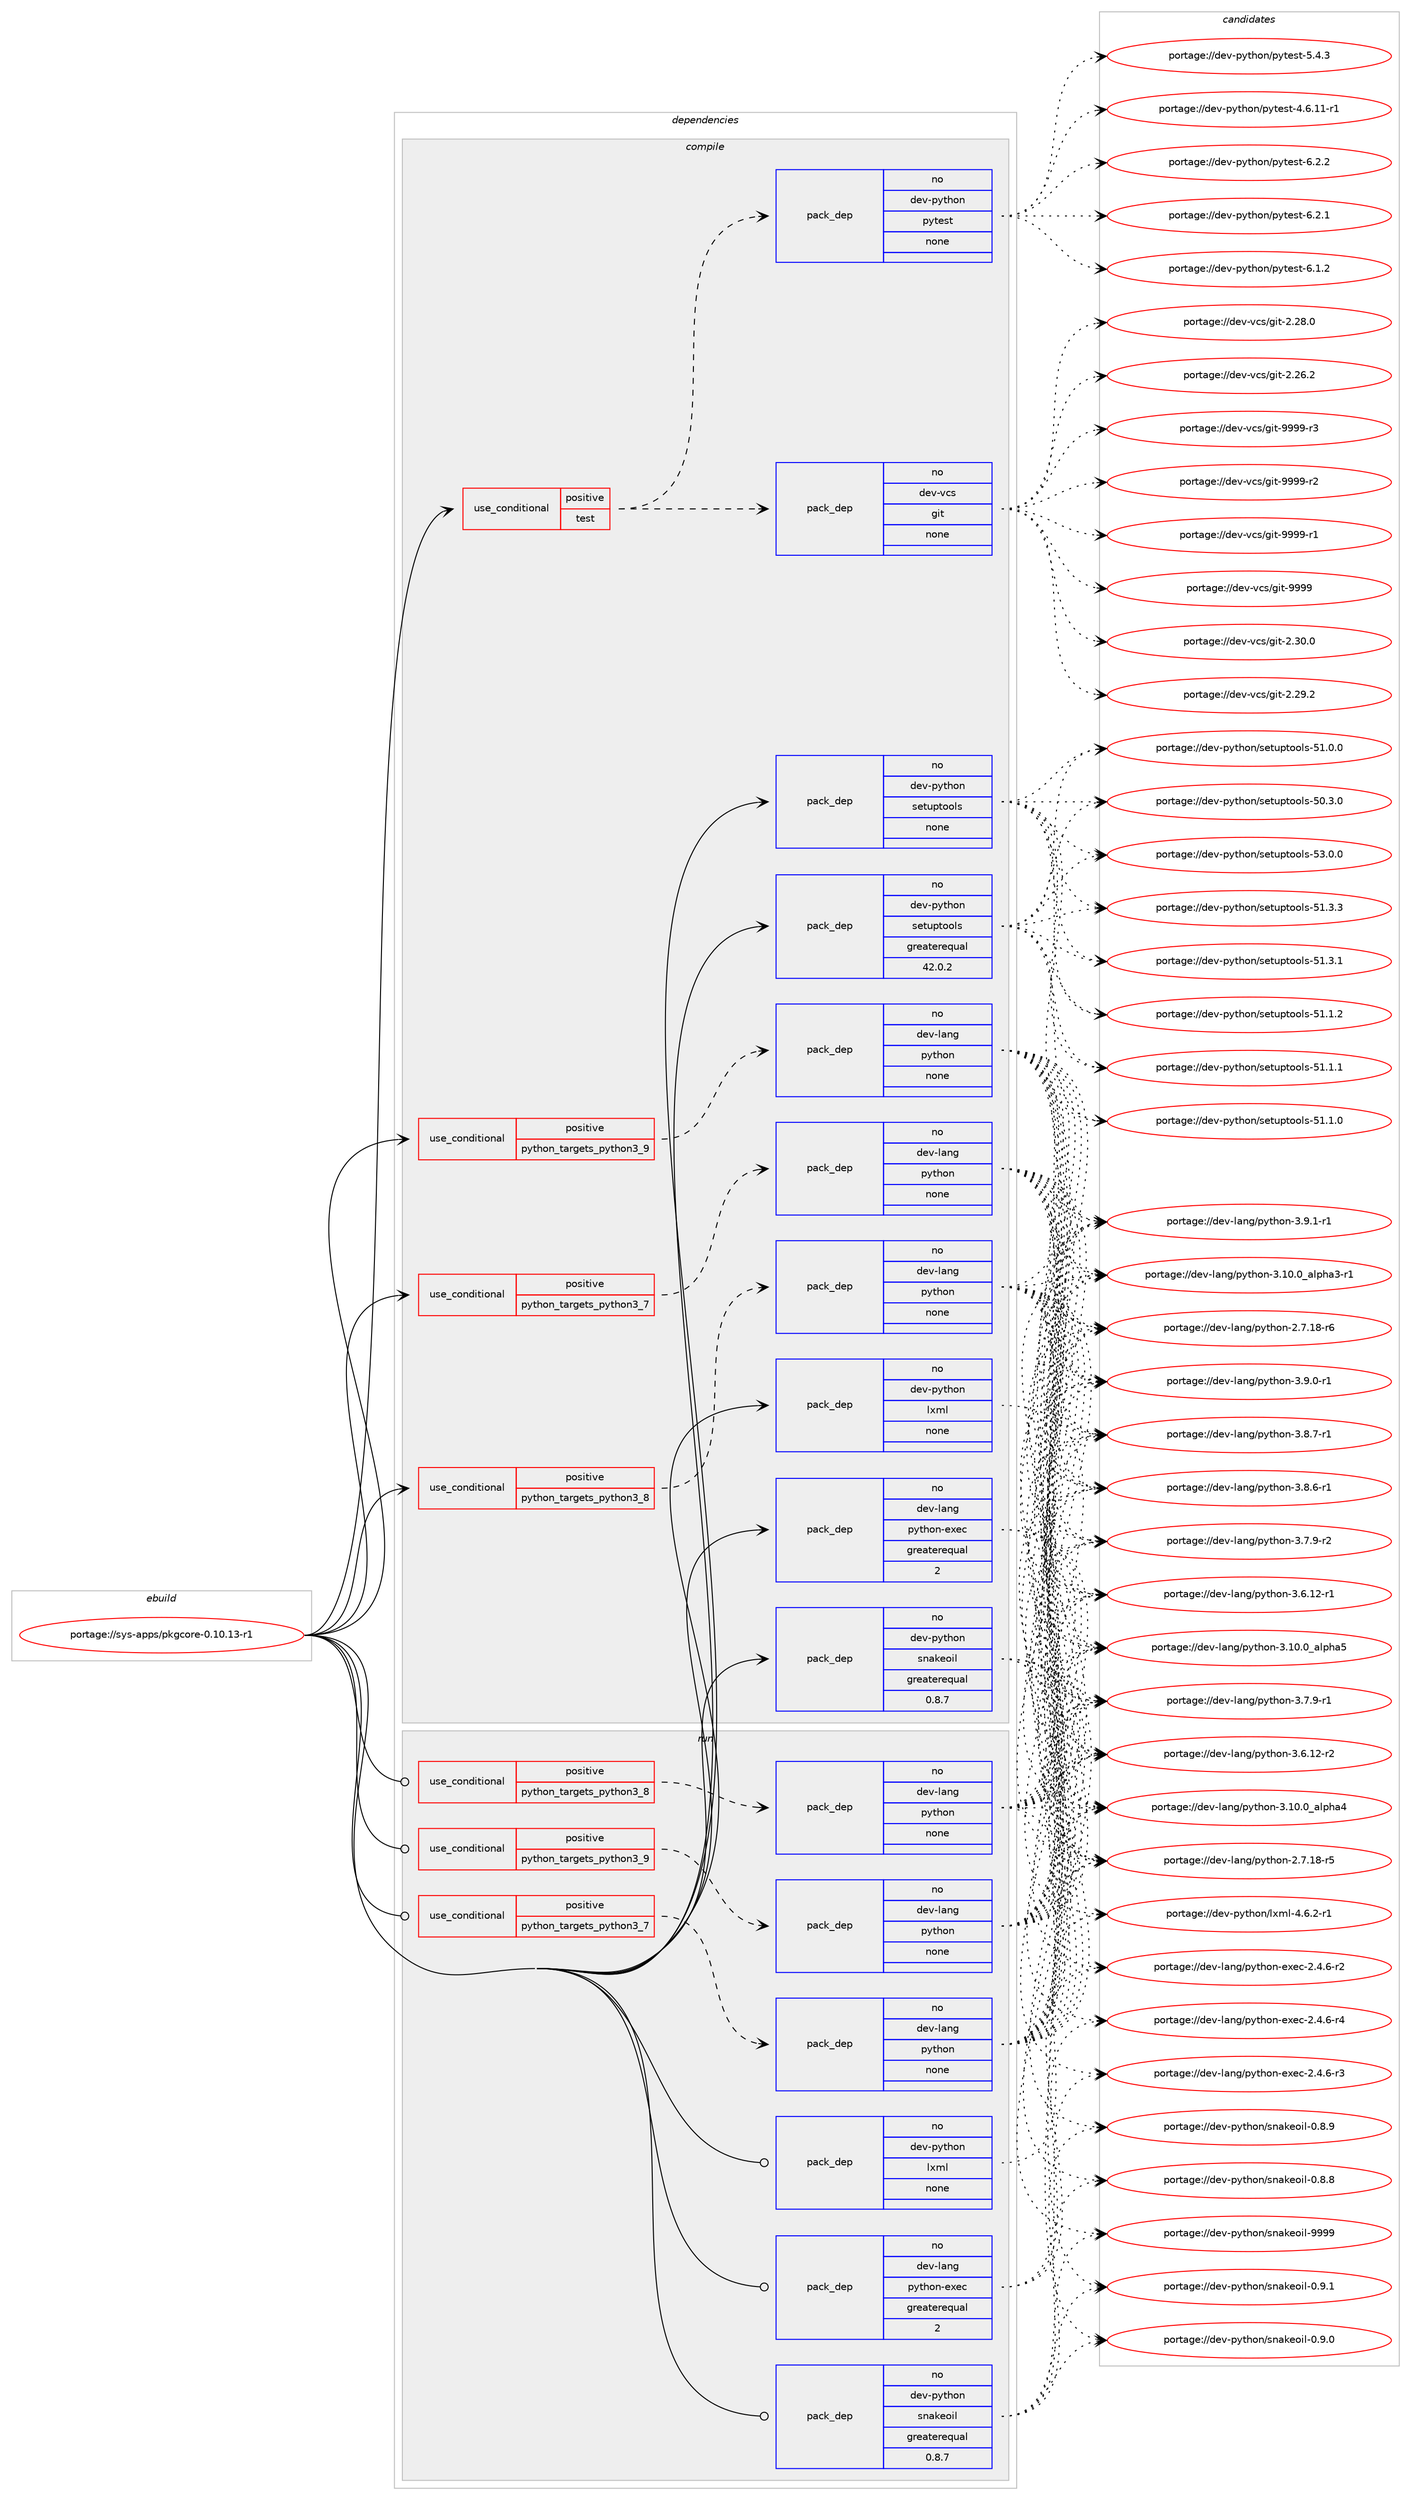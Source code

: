 digraph prolog {

# *************
# Graph options
# *************

newrank=true;
concentrate=true;
compound=true;
graph [rankdir=LR,fontname=Helvetica,fontsize=10,ranksep=1.5];#, ranksep=2.5, nodesep=0.2];
edge  [arrowhead=vee];
node  [fontname=Helvetica,fontsize=10];

# **********
# The ebuild
# **********

subgraph cluster_leftcol {
color=gray;
rank=same;
label=<<i>ebuild</i>>;
id [label="portage://sys-apps/pkgcore-0.10.13-r1", color=red, width=4, href="../sys-apps/pkgcore-0.10.13-r1.svg"];
}

# ****************
# The dependencies
# ****************

subgraph cluster_midcol {
color=gray;
label=<<i>dependencies</i>>;
subgraph cluster_compile {
fillcolor="#eeeeee";
style=filled;
label=<<i>compile</i>>;
subgraph cond3961 {
dependency13211 [label=<<TABLE BORDER="0" CELLBORDER="1" CELLSPACING="0" CELLPADDING="4"><TR><TD ROWSPAN="3" CELLPADDING="10">use_conditional</TD></TR><TR><TD>positive</TD></TR><TR><TD>python_targets_python3_7</TD></TR></TABLE>>, shape=none, color=red];
subgraph pack9133 {
dependency13212 [label=<<TABLE BORDER="0" CELLBORDER="1" CELLSPACING="0" CELLPADDING="4" WIDTH="220"><TR><TD ROWSPAN="6" CELLPADDING="30">pack_dep</TD></TR><TR><TD WIDTH="110">no</TD></TR><TR><TD>dev-lang</TD></TR><TR><TD>python</TD></TR><TR><TD>none</TD></TR><TR><TD></TD></TR></TABLE>>, shape=none, color=blue];
}
dependency13211:e -> dependency13212:w [weight=20,style="dashed",arrowhead="vee"];
}
id:e -> dependency13211:w [weight=20,style="solid",arrowhead="vee"];
subgraph cond3962 {
dependency13213 [label=<<TABLE BORDER="0" CELLBORDER="1" CELLSPACING="0" CELLPADDING="4"><TR><TD ROWSPAN="3" CELLPADDING="10">use_conditional</TD></TR><TR><TD>positive</TD></TR><TR><TD>python_targets_python3_8</TD></TR></TABLE>>, shape=none, color=red];
subgraph pack9134 {
dependency13214 [label=<<TABLE BORDER="0" CELLBORDER="1" CELLSPACING="0" CELLPADDING="4" WIDTH="220"><TR><TD ROWSPAN="6" CELLPADDING="30">pack_dep</TD></TR><TR><TD WIDTH="110">no</TD></TR><TR><TD>dev-lang</TD></TR><TR><TD>python</TD></TR><TR><TD>none</TD></TR><TR><TD></TD></TR></TABLE>>, shape=none, color=blue];
}
dependency13213:e -> dependency13214:w [weight=20,style="dashed",arrowhead="vee"];
}
id:e -> dependency13213:w [weight=20,style="solid",arrowhead="vee"];
subgraph cond3963 {
dependency13215 [label=<<TABLE BORDER="0" CELLBORDER="1" CELLSPACING="0" CELLPADDING="4"><TR><TD ROWSPAN="3" CELLPADDING="10">use_conditional</TD></TR><TR><TD>positive</TD></TR><TR><TD>python_targets_python3_9</TD></TR></TABLE>>, shape=none, color=red];
subgraph pack9135 {
dependency13216 [label=<<TABLE BORDER="0" CELLBORDER="1" CELLSPACING="0" CELLPADDING="4" WIDTH="220"><TR><TD ROWSPAN="6" CELLPADDING="30">pack_dep</TD></TR><TR><TD WIDTH="110">no</TD></TR><TR><TD>dev-lang</TD></TR><TR><TD>python</TD></TR><TR><TD>none</TD></TR><TR><TD></TD></TR></TABLE>>, shape=none, color=blue];
}
dependency13215:e -> dependency13216:w [weight=20,style="dashed",arrowhead="vee"];
}
id:e -> dependency13215:w [weight=20,style="solid",arrowhead="vee"];
subgraph cond3964 {
dependency13217 [label=<<TABLE BORDER="0" CELLBORDER="1" CELLSPACING="0" CELLPADDING="4"><TR><TD ROWSPAN="3" CELLPADDING="10">use_conditional</TD></TR><TR><TD>positive</TD></TR><TR><TD>test</TD></TR></TABLE>>, shape=none, color=red];
subgraph pack9136 {
dependency13218 [label=<<TABLE BORDER="0" CELLBORDER="1" CELLSPACING="0" CELLPADDING="4" WIDTH="220"><TR><TD ROWSPAN="6" CELLPADDING="30">pack_dep</TD></TR><TR><TD WIDTH="110">no</TD></TR><TR><TD>dev-python</TD></TR><TR><TD>pytest</TD></TR><TR><TD>none</TD></TR><TR><TD></TD></TR></TABLE>>, shape=none, color=blue];
}
dependency13217:e -> dependency13218:w [weight=20,style="dashed",arrowhead="vee"];
subgraph pack9137 {
dependency13219 [label=<<TABLE BORDER="0" CELLBORDER="1" CELLSPACING="0" CELLPADDING="4" WIDTH="220"><TR><TD ROWSPAN="6" CELLPADDING="30">pack_dep</TD></TR><TR><TD WIDTH="110">no</TD></TR><TR><TD>dev-vcs</TD></TR><TR><TD>git</TD></TR><TR><TD>none</TD></TR><TR><TD></TD></TR></TABLE>>, shape=none, color=blue];
}
dependency13217:e -> dependency13219:w [weight=20,style="dashed",arrowhead="vee"];
}
id:e -> dependency13217:w [weight=20,style="solid",arrowhead="vee"];
subgraph pack9138 {
dependency13220 [label=<<TABLE BORDER="0" CELLBORDER="1" CELLSPACING="0" CELLPADDING="4" WIDTH="220"><TR><TD ROWSPAN="6" CELLPADDING="30">pack_dep</TD></TR><TR><TD WIDTH="110">no</TD></TR><TR><TD>dev-lang</TD></TR><TR><TD>python-exec</TD></TR><TR><TD>greaterequal</TD></TR><TR><TD>2</TD></TR></TABLE>>, shape=none, color=blue];
}
id:e -> dependency13220:w [weight=20,style="solid",arrowhead="vee"];
subgraph pack9139 {
dependency13221 [label=<<TABLE BORDER="0" CELLBORDER="1" CELLSPACING="0" CELLPADDING="4" WIDTH="220"><TR><TD ROWSPAN="6" CELLPADDING="30">pack_dep</TD></TR><TR><TD WIDTH="110">no</TD></TR><TR><TD>dev-python</TD></TR><TR><TD>lxml</TD></TR><TR><TD>none</TD></TR><TR><TD></TD></TR></TABLE>>, shape=none, color=blue];
}
id:e -> dependency13221:w [weight=20,style="solid",arrowhead="vee"];
subgraph pack9140 {
dependency13222 [label=<<TABLE BORDER="0" CELLBORDER="1" CELLSPACING="0" CELLPADDING="4" WIDTH="220"><TR><TD ROWSPAN="6" CELLPADDING="30">pack_dep</TD></TR><TR><TD WIDTH="110">no</TD></TR><TR><TD>dev-python</TD></TR><TR><TD>setuptools</TD></TR><TR><TD>greaterequal</TD></TR><TR><TD>42.0.2</TD></TR></TABLE>>, shape=none, color=blue];
}
id:e -> dependency13222:w [weight=20,style="solid",arrowhead="vee"];
subgraph pack9141 {
dependency13223 [label=<<TABLE BORDER="0" CELLBORDER="1" CELLSPACING="0" CELLPADDING="4" WIDTH="220"><TR><TD ROWSPAN="6" CELLPADDING="30">pack_dep</TD></TR><TR><TD WIDTH="110">no</TD></TR><TR><TD>dev-python</TD></TR><TR><TD>setuptools</TD></TR><TR><TD>none</TD></TR><TR><TD></TD></TR></TABLE>>, shape=none, color=blue];
}
id:e -> dependency13223:w [weight=20,style="solid",arrowhead="vee"];
subgraph pack9142 {
dependency13224 [label=<<TABLE BORDER="0" CELLBORDER="1" CELLSPACING="0" CELLPADDING="4" WIDTH="220"><TR><TD ROWSPAN="6" CELLPADDING="30">pack_dep</TD></TR><TR><TD WIDTH="110">no</TD></TR><TR><TD>dev-python</TD></TR><TR><TD>snakeoil</TD></TR><TR><TD>greaterequal</TD></TR><TR><TD>0.8.7</TD></TR></TABLE>>, shape=none, color=blue];
}
id:e -> dependency13224:w [weight=20,style="solid",arrowhead="vee"];
}
subgraph cluster_compileandrun {
fillcolor="#eeeeee";
style=filled;
label=<<i>compile and run</i>>;
}
subgraph cluster_run {
fillcolor="#eeeeee";
style=filled;
label=<<i>run</i>>;
subgraph cond3965 {
dependency13225 [label=<<TABLE BORDER="0" CELLBORDER="1" CELLSPACING="0" CELLPADDING="4"><TR><TD ROWSPAN="3" CELLPADDING="10">use_conditional</TD></TR><TR><TD>positive</TD></TR><TR><TD>python_targets_python3_7</TD></TR></TABLE>>, shape=none, color=red];
subgraph pack9143 {
dependency13226 [label=<<TABLE BORDER="0" CELLBORDER="1" CELLSPACING="0" CELLPADDING="4" WIDTH="220"><TR><TD ROWSPAN="6" CELLPADDING="30">pack_dep</TD></TR><TR><TD WIDTH="110">no</TD></TR><TR><TD>dev-lang</TD></TR><TR><TD>python</TD></TR><TR><TD>none</TD></TR><TR><TD></TD></TR></TABLE>>, shape=none, color=blue];
}
dependency13225:e -> dependency13226:w [weight=20,style="dashed",arrowhead="vee"];
}
id:e -> dependency13225:w [weight=20,style="solid",arrowhead="odot"];
subgraph cond3966 {
dependency13227 [label=<<TABLE BORDER="0" CELLBORDER="1" CELLSPACING="0" CELLPADDING="4"><TR><TD ROWSPAN="3" CELLPADDING="10">use_conditional</TD></TR><TR><TD>positive</TD></TR><TR><TD>python_targets_python3_8</TD></TR></TABLE>>, shape=none, color=red];
subgraph pack9144 {
dependency13228 [label=<<TABLE BORDER="0" CELLBORDER="1" CELLSPACING="0" CELLPADDING="4" WIDTH="220"><TR><TD ROWSPAN="6" CELLPADDING="30">pack_dep</TD></TR><TR><TD WIDTH="110">no</TD></TR><TR><TD>dev-lang</TD></TR><TR><TD>python</TD></TR><TR><TD>none</TD></TR><TR><TD></TD></TR></TABLE>>, shape=none, color=blue];
}
dependency13227:e -> dependency13228:w [weight=20,style="dashed",arrowhead="vee"];
}
id:e -> dependency13227:w [weight=20,style="solid",arrowhead="odot"];
subgraph cond3967 {
dependency13229 [label=<<TABLE BORDER="0" CELLBORDER="1" CELLSPACING="0" CELLPADDING="4"><TR><TD ROWSPAN="3" CELLPADDING="10">use_conditional</TD></TR><TR><TD>positive</TD></TR><TR><TD>python_targets_python3_9</TD></TR></TABLE>>, shape=none, color=red];
subgraph pack9145 {
dependency13230 [label=<<TABLE BORDER="0" CELLBORDER="1" CELLSPACING="0" CELLPADDING="4" WIDTH="220"><TR><TD ROWSPAN="6" CELLPADDING="30">pack_dep</TD></TR><TR><TD WIDTH="110">no</TD></TR><TR><TD>dev-lang</TD></TR><TR><TD>python</TD></TR><TR><TD>none</TD></TR><TR><TD></TD></TR></TABLE>>, shape=none, color=blue];
}
dependency13229:e -> dependency13230:w [weight=20,style="dashed",arrowhead="vee"];
}
id:e -> dependency13229:w [weight=20,style="solid",arrowhead="odot"];
subgraph pack9146 {
dependency13231 [label=<<TABLE BORDER="0" CELLBORDER="1" CELLSPACING="0" CELLPADDING="4" WIDTH="220"><TR><TD ROWSPAN="6" CELLPADDING="30">pack_dep</TD></TR><TR><TD WIDTH="110">no</TD></TR><TR><TD>dev-lang</TD></TR><TR><TD>python-exec</TD></TR><TR><TD>greaterequal</TD></TR><TR><TD>2</TD></TR></TABLE>>, shape=none, color=blue];
}
id:e -> dependency13231:w [weight=20,style="solid",arrowhead="odot"];
subgraph pack9147 {
dependency13232 [label=<<TABLE BORDER="0" CELLBORDER="1" CELLSPACING="0" CELLPADDING="4" WIDTH="220"><TR><TD ROWSPAN="6" CELLPADDING="30">pack_dep</TD></TR><TR><TD WIDTH="110">no</TD></TR><TR><TD>dev-python</TD></TR><TR><TD>lxml</TD></TR><TR><TD>none</TD></TR><TR><TD></TD></TR></TABLE>>, shape=none, color=blue];
}
id:e -> dependency13232:w [weight=20,style="solid",arrowhead="odot"];
subgraph pack9148 {
dependency13233 [label=<<TABLE BORDER="0" CELLBORDER="1" CELLSPACING="0" CELLPADDING="4" WIDTH="220"><TR><TD ROWSPAN="6" CELLPADDING="30">pack_dep</TD></TR><TR><TD WIDTH="110">no</TD></TR><TR><TD>dev-python</TD></TR><TR><TD>snakeoil</TD></TR><TR><TD>greaterequal</TD></TR><TR><TD>0.8.7</TD></TR></TABLE>>, shape=none, color=blue];
}
id:e -> dependency13233:w [weight=20,style="solid",arrowhead="odot"];
}
}

# **************
# The candidates
# **************

subgraph cluster_choices {
rank=same;
color=gray;
label=<<i>candidates</i>>;

subgraph choice9133 {
color=black;
nodesep=1;
choice1001011184510897110103471121211161041111104551465746494511449 [label="portage://dev-lang/python-3.9.1-r1", color=red, width=4,href="../dev-lang/python-3.9.1-r1.svg"];
choice1001011184510897110103471121211161041111104551465746484511449 [label="portage://dev-lang/python-3.9.0-r1", color=red, width=4,href="../dev-lang/python-3.9.0-r1.svg"];
choice1001011184510897110103471121211161041111104551465646554511449 [label="portage://dev-lang/python-3.8.7-r1", color=red, width=4,href="../dev-lang/python-3.8.7-r1.svg"];
choice1001011184510897110103471121211161041111104551465646544511449 [label="portage://dev-lang/python-3.8.6-r1", color=red, width=4,href="../dev-lang/python-3.8.6-r1.svg"];
choice1001011184510897110103471121211161041111104551465546574511450 [label="portage://dev-lang/python-3.7.9-r2", color=red, width=4,href="../dev-lang/python-3.7.9-r2.svg"];
choice1001011184510897110103471121211161041111104551465546574511449 [label="portage://dev-lang/python-3.7.9-r1", color=red, width=4,href="../dev-lang/python-3.7.9-r1.svg"];
choice100101118451089711010347112121116104111110455146544649504511450 [label="portage://dev-lang/python-3.6.12-r2", color=red, width=4,href="../dev-lang/python-3.6.12-r2.svg"];
choice100101118451089711010347112121116104111110455146544649504511449 [label="portage://dev-lang/python-3.6.12-r1", color=red, width=4,href="../dev-lang/python-3.6.12-r1.svg"];
choice1001011184510897110103471121211161041111104551464948464895971081121049753 [label="portage://dev-lang/python-3.10.0_alpha5", color=red, width=4,href="../dev-lang/python-3.10.0_alpha5.svg"];
choice1001011184510897110103471121211161041111104551464948464895971081121049752 [label="portage://dev-lang/python-3.10.0_alpha4", color=red, width=4,href="../dev-lang/python-3.10.0_alpha4.svg"];
choice10010111845108971101034711212111610411111045514649484648959710811210497514511449 [label="portage://dev-lang/python-3.10.0_alpha3-r1", color=red, width=4,href="../dev-lang/python-3.10.0_alpha3-r1.svg"];
choice100101118451089711010347112121116104111110455046554649564511454 [label="portage://dev-lang/python-2.7.18-r6", color=red, width=4,href="../dev-lang/python-2.7.18-r6.svg"];
choice100101118451089711010347112121116104111110455046554649564511453 [label="portage://dev-lang/python-2.7.18-r5", color=red, width=4,href="../dev-lang/python-2.7.18-r5.svg"];
dependency13212:e -> choice1001011184510897110103471121211161041111104551465746494511449:w [style=dotted,weight="100"];
dependency13212:e -> choice1001011184510897110103471121211161041111104551465746484511449:w [style=dotted,weight="100"];
dependency13212:e -> choice1001011184510897110103471121211161041111104551465646554511449:w [style=dotted,weight="100"];
dependency13212:e -> choice1001011184510897110103471121211161041111104551465646544511449:w [style=dotted,weight="100"];
dependency13212:e -> choice1001011184510897110103471121211161041111104551465546574511450:w [style=dotted,weight="100"];
dependency13212:e -> choice1001011184510897110103471121211161041111104551465546574511449:w [style=dotted,weight="100"];
dependency13212:e -> choice100101118451089711010347112121116104111110455146544649504511450:w [style=dotted,weight="100"];
dependency13212:e -> choice100101118451089711010347112121116104111110455146544649504511449:w [style=dotted,weight="100"];
dependency13212:e -> choice1001011184510897110103471121211161041111104551464948464895971081121049753:w [style=dotted,weight="100"];
dependency13212:e -> choice1001011184510897110103471121211161041111104551464948464895971081121049752:w [style=dotted,weight="100"];
dependency13212:e -> choice10010111845108971101034711212111610411111045514649484648959710811210497514511449:w [style=dotted,weight="100"];
dependency13212:e -> choice100101118451089711010347112121116104111110455046554649564511454:w [style=dotted,weight="100"];
dependency13212:e -> choice100101118451089711010347112121116104111110455046554649564511453:w [style=dotted,weight="100"];
}
subgraph choice9134 {
color=black;
nodesep=1;
choice1001011184510897110103471121211161041111104551465746494511449 [label="portage://dev-lang/python-3.9.1-r1", color=red, width=4,href="../dev-lang/python-3.9.1-r1.svg"];
choice1001011184510897110103471121211161041111104551465746484511449 [label="portage://dev-lang/python-3.9.0-r1", color=red, width=4,href="../dev-lang/python-3.9.0-r1.svg"];
choice1001011184510897110103471121211161041111104551465646554511449 [label="portage://dev-lang/python-3.8.7-r1", color=red, width=4,href="../dev-lang/python-3.8.7-r1.svg"];
choice1001011184510897110103471121211161041111104551465646544511449 [label="portage://dev-lang/python-3.8.6-r1", color=red, width=4,href="../dev-lang/python-3.8.6-r1.svg"];
choice1001011184510897110103471121211161041111104551465546574511450 [label="portage://dev-lang/python-3.7.9-r2", color=red, width=4,href="../dev-lang/python-3.7.9-r2.svg"];
choice1001011184510897110103471121211161041111104551465546574511449 [label="portage://dev-lang/python-3.7.9-r1", color=red, width=4,href="../dev-lang/python-3.7.9-r1.svg"];
choice100101118451089711010347112121116104111110455146544649504511450 [label="portage://dev-lang/python-3.6.12-r2", color=red, width=4,href="../dev-lang/python-3.6.12-r2.svg"];
choice100101118451089711010347112121116104111110455146544649504511449 [label="portage://dev-lang/python-3.6.12-r1", color=red, width=4,href="../dev-lang/python-3.6.12-r1.svg"];
choice1001011184510897110103471121211161041111104551464948464895971081121049753 [label="portage://dev-lang/python-3.10.0_alpha5", color=red, width=4,href="../dev-lang/python-3.10.0_alpha5.svg"];
choice1001011184510897110103471121211161041111104551464948464895971081121049752 [label="portage://dev-lang/python-3.10.0_alpha4", color=red, width=4,href="../dev-lang/python-3.10.0_alpha4.svg"];
choice10010111845108971101034711212111610411111045514649484648959710811210497514511449 [label="portage://dev-lang/python-3.10.0_alpha3-r1", color=red, width=4,href="../dev-lang/python-3.10.0_alpha3-r1.svg"];
choice100101118451089711010347112121116104111110455046554649564511454 [label="portage://dev-lang/python-2.7.18-r6", color=red, width=4,href="../dev-lang/python-2.7.18-r6.svg"];
choice100101118451089711010347112121116104111110455046554649564511453 [label="portage://dev-lang/python-2.7.18-r5", color=red, width=4,href="../dev-lang/python-2.7.18-r5.svg"];
dependency13214:e -> choice1001011184510897110103471121211161041111104551465746494511449:w [style=dotted,weight="100"];
dependency13214:e -> choice1001011184510897110103471121211161041111104551465746484511449:w [style=dotted,weight="100"];
dependency13214:e -> choice1001011184510897110103471121211161041111104551465646554511449:w [style=dotted,weight="100"];
dependency13214:e -> choice1001011184510897110103471121211161041111104551465646544511449:w [style=dotted,weight="100"];
dependency13214:e -> choice1001011184510897110103471121211161041111104551465546574511450:w [style=dotted,weight="100"];
dependency13214:e -> choice1001011184510897110103471121211161041111104551465546574511449:w [style=dotted,weight="100"];
dependency13214:e -> choice100101118451089711010347112121116104111110455146544649504511450:w [style=dotted,weight="100"];
dependency13214:e -> choice100101118451089711010347112121116104111110455146544649504511449:w [style=dotted,weight="100"];
dependency13214:e -> choice1001011184510897110103471121211161041111104551464948464895971081121049753:w [style=dotted,weight="100"];
dependency13214:e -> choice1001011184510897110103471121211161041111104551464948464895971081121049752:w [style=dotted,weight="100"];
dependency13214:e -> choice10010111845108971101034711212111610411111045514649484648959710811210497514511449:w [style=dotted,weight="100"];
dependency13214:e -> choice100101118451089711010347112121116104111110455046554649564511454:w [style=dotted,weight="100"];
dependency13214:e -> choice100101118451089711010347112121116104111110455046554649564511453:w [style=dotted,weight="100"];
}
subgraph choice9135 {
color=black;
nodesep=1;
choice1001011184510897110103471121211161041111104551465746494511449 [label="portage://dev-lang/python-3.9.1-r1", color=red, width=4,href="../dev-lang/python-3.9.1-r1.svg"];
choice1001011184510897110103471121211161041111104551465746484511449 [label="portage://dev-lang/python-3.9.0-r1", color=red, width=4,href="../dev-lang/python-3.9.0-r1.svg"];
choice1001011184510897110103471121211161041111104551465646554511449 [label="portage://dev-lang/python-3.8.7-r1", color=red, width=4,href="../dev-lang/python-3.8.7-r1.svg"];
choice1001011184510897110103471121211161041111104551465646544511449 [label="portage://dev-lang/python-3.8.6-r1", color=red, width=4,href="../dev-lang/python-3.8.6-r1.svg"];
choice1001011184510897110103471121211161041111104551465546574511450 [label="portage://dev-lang/python-3.7.9-r2", color=red, width=4,href="../dev-lang/python-3.7.9-r2.svg"];
choice1001011184510897110103471121211161041111104551465546574511449 [label="portage://dev-lang/python-3.7.9-r1", color=red, width=4,href="../dev-lang/python-3.7.9-r1.svg"];
choice100101118451089711010347112121116104111110455146544649504511450 [label="portage://dev-lang/python-3.6.12-r2", color=red, width=4,href="../dev-lang/python-3.6.12-r2.svg"];
choice100101118451089711010347112121116104111110455146544649504511449 [label="portage://dev-lang/python-3.6.12-r1", color=red, width=4,href="../dev-lang/python-3.6.12-r1.svg"];
choice1001011184510897110103471121211161041111104551464948464895971081121049753 [label="portage://dev-lang/python-3.10.0_alpha5", color=red, width=4,href="../dev-lang/python-3.10.0_alpha5.svg"];
choice1001011184510897110103471121211161041111104551464948464895971081121049752 [label="portage://dev-lang/python-3.10.0_alpha4", color=red, width=4,href="../dev-lang/python-3.10.0_alpha4.svg"];
choice10010111845108971101034711212111610411111045514649484648959710811210497514511449 [label="portage://dev-lang/python-3.10.0_alpha3-r1", color=red, width=4,href="../dev-lang/python-3.10.0_alpha3-r1.svg"];
choice100101118451089711010347112121116104111110455046554649564511454 [label="portage://dev-lang/python-2.7.18-r6", color=red, width=4,href="../dev-lang/python-2.7.18-r6.svg"];
choice100101118451089711010347112121116104111110455046554649564511453 [label="portage://dev-lang/python-2.7.18-r5", color=red, width=4,href="../dev-lang/python-2.7.18-r5.svg"];
dependency13216:e -> choice1001011184510897110103471121211161041111104551465746494511449:w [style=dotted,weight="100"];
dependency13216:e -> choice1001011184510897110103471121211161041111104551465746484511449:w [style=dotted,weight="100"];
dependency13216:e -> choice1001011184510897110103471121211161041111104551465646554511449:w [style=dotted,weight="100"];
dependency13216:e -> choice1001011184510897110103471121211161041111104551465646544511449:w [style=dotted,weight="100"];
dependency13216:e -> choice1001011184510897110103471121211161041111104551465546574511450:w [style=dotted,weight="100"];
dependency13216:e -> choice1001011184510897110103471121211161041111104551465546574511449:w [style=dotted,weight="100"];
dependency13216:e -> choice100101118451089711010347112121116104111110455146544649504511450:w [style=dotted,weight="100"];
dependency13216:e -> choice100101118451089711010347112121116104111110455146544649504511449:w [style=dotted,weight="100"];
dependency13216:e -> choice1001011184510897110103471121211161041111104551464948464895971081121049753:w [style=dotted,weight="100"];
dependency13216:e -> choice1001011184510897110103471121211161041111104551464948464895971081121049752:w [style=dotted,weight="100"];
dependency13216:e -> choice10010111845108971101034711212111610411111045514649484648959710811210497514511449:w [style=dotted,weight="100"];
dependency13216:e -> choice100101118451089711010347112121116104111110455046554649564511454:w [style=dotted,weight="100"];
dependency13216:e -> choice100101118451089711010347112121116104111110455046554649564511453:w [style=dotted,weight="100"];
}
subgraph choice9136 {
color=black;
nodesep=1;
choice1001011184511212111610411111047112121116101115116455446504650 [label="portage://dev-python/pytest-6.2.2", color=red, width=4,href="../dev-python/pytest-6.2.2.svg"];
choice1001011184511212111610411111047112121116101115116455446504649 [label="portage://dev-python/pytest-6.2.1", color=red, width=4,href="../dev-python/pytest-6.2.1.svg"];
choice1001011184511212111610411111047112121116101115116455446494650 [label="portage://dev-python/pytest-6.1.2", color=red, width=4,href="../dev-python/pytest-6.1.2.svg"];
choice1001011184511212111610411111047112121116101115116455346524651 [label="portage://dev-python/pytest-5.4.3", color=red, width=4,href="../dev-python/pytest-5.4.3.svg"];
choice1001011184511212111610411111047112121116101115116455246544649494511449 [label="portage://dev-python/pytest-4.6.11-r1", color=red, width=4,href="../dev-python/pytest-4.6.11-r1.svg"];
dependency13218:e -> choice1001011184511212111610411111047112121116101115116455446504650:w [style=dotted,weight="100"];
dependency13218:e -> choice1001011184511212111610411111047112121116101115116455446504649:w [style=dotted,weight="100"];
dependency13218:e -> choice1001011184511212111610411111047112121116101115116455446494650:w [style=dotted,weight="100"];
dependency13218:e -> choice1001011184511212111610411111047112121116101115116455346524651:w [style=dotted,weight="100"];
dependency13218:e -> choice1001011184511212111610411111047112121116101115116455246544649494511449:w [style=dotted,weight="100"];
}
subgraph choice9137 {
color=black;
nodesep=1;
choice10010111845118991154710310511645575757574511451 [label="portage://dev-vcs/git-9999-r3", color=red, width=4,href="../dev-vcs/git-9999-r3.svg"];
choice10010111845118991154710310511645575757574511450 [label="portage://dev-vcs/git-9999-r2", color=red, width=4,href="../dev-vcs/git-9999-r2.svg"];
choice10010111845118991154710310511645575757574511449 [label="portage://dev-vcs/git-9999-r1", color=red, width=4,href="../dev-vcs/git-9999-r1.svg"];
choice1001011184511899115471031051164557575757 [label="portage://dev-vcs/git-9999", color=red, width=4,href="../dev-vcs/git-9999.svg"];
choice10010111845118991154710310511645504651484648 [label="portage://dev-vcs/git-2.30.0", color=red, width=4,href="../dev-vcs/git-2.30.0.svg"];
choice10010111845118991154710310511645504650574650 [label="portage://dev-vcs/git-2.29.2", color=red, width=4,href="../dev-vcs/git-2.29.2.svg"];
choice10010111845118991154710310511645504650564648 [label="portage://dev-vcs/git-2.28.0", color=red, width=4,href="../dev-vcs/git-2.28.0.svg"];
choice10010111845118991154710310511645504650544650 [label="portage://dev-vcs/git-2.26.2", color=red, width=4,href="../dev-vcs/git-2.26.2.svg"];
dependency13219:e -> choice10010111845118991154710310511645575757574511451:w [style=dotted,weight="100"];
dependency13219:e -> choice10010111845118991154710310511645575757574511450:w [style=dotted,weight="100"];
dependency13219:e -> choice10010111845118991154710310511645575757574511449:w [style=dotted,weight="100"];
dependency13219:e -> choice1001011184511899115471031051164557575757:w [style=dotted,weight="100"];
dependency13219:e -> choice10010111845118991154710310511645504651484648:w [style=dotted,weight="100"];
dependency13219:e -> choice10010111845118991154710310511645504650574650:w [style=dotted,weight="100"];
dependency13219:e -> choice10010111845118991154710310511645504650564648:w [style=dotted,weight="100"];
dependency13219:e -> choice10010111845118991154710310511645504650544650:w [style=dotted,weight="100"];
}
subgraph choice9138 {
color=black;
nodesep=1;
choice10010111845108971101034711212111610411111045101120101994550465246544511452 [label="portage://dev-lang/python-exec-2.4.6-r4", color=red, width=4,href="../dev-lang/python-exec-2.4.6-r4.svg"];
choice10010111845108971101034711212111610411111045101120101994550465246544511451 [label="portage://dev-lang/python-exec-2.4.6-r3", color=red, width=4,href="../dev-lang/python-exec-2.4.6-r3.svg"];
choice10010111845108971101034711212111610411111045101120101994550465246544511450 [label="portage://dev-lang/python-exec-2.4.6-r2", color=red, width=4,href="../dev-lang/python-exec-2.4.6-r2.svg"];
dependency13220:e -> choice10010111845108971101034711212111610411111045101120101994550465246544511452:w [style=dotted,weight="100"];
dependency13220:e -> choice10010111845108971101034711212111610411111045101120101994550465246544511451:w [style=dotted,weight="100"];
dependency13220:e -> choice10010111845108971101034711212111610411111045101120101994550465246544511450:w [style=dotted,weight="100"];
}
subgraph choice9139 {
color=black;
nodesep=1;
choice10010111845112121116104111110471081201091084552465446504511449 [label="portage://dev-python/lxml-4.6.2-r1", color=red, width=4,href="../dev-python/lxml-4.6.2-r1.svg"];
dependency13221:e -> choice10010111845112121116104111110471081201091084552465446504511449:w [style=dotted,weight="100"];
}
subgraph choice9140 {
color=black;
nodesep=1;
choice100101118451121211161041111104711510111611711211611111110811545535146484648 [label="portage://dev-python/setuptools-53.0.0", color=red, width=4,href="../dev-python/setuptools-53.0.0.svg"];
choice100101118451121211161041111104711510111611711211611111110811545534946514651 [label="portage://dev-python/setuptools-51.3.3", color=red, width=4,href="../dev-python/setuptools-51.3.3.svg"];
choice100101118451121211161041111104711510111611711211611111110811545534946514649 [label="portage://dev-python/setuptools-51.3.1", color=red, width=4,href="../dev-python/setuptools-51.3.1.svg"];
choice100101118451121211161041111104711510111611711211611111110811545534946494650 [label="portage://dev-python/setuptools-51.1.2", color=red, width=4,href="../dev-python/setuptools-51.1.2.svg"];
choice100101118451121211161041111104711510111611711211611111110811545534946494649 [label="portage://dev-python/setuptools-51.1.1", color=red, width=4,href="../dev-python/setuptools-51.1.1.svg"];
choice100101118451121211161041111104711510111611711211611111110811545534946494648 [label="portage://dev-python/setuptools-51.1.0", color=red, width=4,href="../dev-python/setuptools-51.1.0.svg"];
choice100101118451121211161041111104711510111611711211611111110811545534946484648 [label="portage://dev-python/setuptools-51.0.0", color=red, width=4,href="../dev-python/setuptools-51.0.0.svg"];
choice100101118451121211161041111104711510111611711211611111110811545534846514648 [label="portage://dev-python/setuptools-50.3.0", color=red, width=4,href="../dev-python/setuptools-50.3.0.svg"];
dependency13222:e -> choice100101118451121211161041111104711510111611711211611111110811545535146484648:w [style=dotted,weight="100"];
dependency13222:e -> choice100101118451121211161041111104711510111611711211611111110811545534946514651:w [style=dotted,weight="100"];
dependency13222:e -> choice100101118451121211161041111104711510111611711211611111110811545534946514649:w [style=dotted,weight="100"];
dependency13222:e -> choice100101118451121211161041111104711510111611711211611111110811545534946494650:w [style=dotted,weight="100"];
dependency13222:e -> choice100101118451121211161041111104711510111611711211611111110811545534946494649:w [style=dotted,weight="100"];
dependency13222:e -> choice100101118451121211161041111104711510111611711211611111110811545534946494648:w [style=dotted,weight="100"];
dependency13222:e -> choice100101118451121211161041111104711510111611711211611111110811545534946484648:w [style=dotted,weight="100"];
dependency13222:e -> choice100101118451121211161041111104711510111611711211611111110811545534846514648:w [style=dotted,weight="100"];
}
subgraph choice9141 {
color=black;
nodesep=1;
choice100101118451121211161041111104711510111611711211611111110811545535146484648 [label="portage://dev-python/setuptools-53.0.0", color=red, width=4,href="../dev-python/setuptools-53.0.0.svg"];
choice100101118451121211161041111104711510111611711211611111110811545534946514651 [label="portage://dev-python/setuptools-51.3.3", color=red, width=4,href="../dev-python/setuptools-51.3.3.svg"];
choice100101118451121211161041111104711510111611711211611111110811545534946514649 [label="portage://dev-python/setuptools-51.3.1", color=red, width=4,href="../dev-python/setuptools-51.3.1.svg"];
choice100101118451121211161041111104711510111611711211611111110811545534946494650 [label="portage://dev-python/setuptools-51.1.2", color=red, width=4,href="../dev-python/setuptools-51.1.2.svg"];
choice100101118451121211161041111104711510111611711211611111110811545534946494649 [label="portage://dev-python/setuptools-51.1.1", color=red, width=4,href="../dev-python/setuptools-51.1.1.svg"];
choice100101118451121211161041111104711510111611711211611111110811545534946494648 [label="portage://dev-python/setuptools-51.1.0", color=red, width=4,href="../dev-python/setuptools-51.1.0.svg"];
choice100101118451121211161041111104711510111611711211611111110811545534946484648 [label="portage://dev-python/setuptools-51.0.0", color=red, width=4,href="../dev-python/setuptools-51.0.0.svg"];
choice100101118451121211161041111104711510111611711211611111110811545534846514648 [label="portage://dev-python/setuptools-50.3.0", color=red, width=4,href="../dev-python/setuptools-50.3.0.svg"];
dependency13223:e -> choice100101118451121211161041111104711510111611711211611111110811545535146484648:w [style=dotted,weight="100"];
dependency13223:e -> choice100101118451121211161041111104711510111611711211611111110811545534946514651:w [style=dotted,weight="100"];
dependency13223:e -> choice100101118451121211161041111104711510111611711211611111110811545534946514649:w [style=dotted,weight="100"];
dependency13223:e -> choice100101118451121211161041111104711510111611711211611111110811545534946494650:w [style=dotted,weight="100"];
dependency13223:e -> choice100101118451121211161041111104711510111611711211611111110811545534946494649:w [style=dotted,weight="100"];
dependency13223:e -> choice100101118451121211161041111104711510111611711211611111110811545534946494648:w [style=dotted,weight="100"];
dependency13223:e -> choice100101118451121211161041111104711510111611711211611111110811545534946484648:w [style=dotted,weight="100"];
dependency13223:e -> choice100101118451121211161041111104711510111611711211611111110811545534846514648:w [style=dotted,weight="100"];
}
subgraph choice9142 {
color=black;
nodesep=1;
choice1001011184511212111610411111047115110971071011111051084557575757 [label="portage://dev-python/snakeoil-9999", color=red, width=4,href="../dev-python/snakeoil-9999.svg"];
choice100101118451121211161041111104711511097107101111105108454846574649 [label="portage://dev-python/snakeoil-0.9.1", color=red, width=4,href="../dev-python/snakeoil-0.9.1.svg"];
choice100101118451121211161041111104711511097107101111105108454846574648 [label="portage://dev-python/snakeoil-0.9.0", color=red, width=4,href="../dev-python/snakeoil-0.9.0.svg"];
choice100101118451121211161041111104711511097107101111105108454846564657 [label="portage://dev-python/snakeoil-0.8.9", color=red, width=4,href="../dev-python/snakeoil-0.8.9.svg"];
choice100101118451121211161041111104711511097107101111105108454846564656 [label="portage://dev-python/snakeoil-0.8.8", color=red, width=4,href="../dev-python/snakeoil-0.8.8.svg"];
dependency13224:e -> choice1001011184511212111610411111047115110971071011111051084557575757:w [style=dotted,weight="100"];
dependency13224:e -> choice100101118451121211161041111104711511097107101111105108454846574649:w [style=dotted,weight="100"];
dependency13224:e -> choice100101118451121211161041111104711511097107101111105108454846574648:w [style=dotted,weight="100"];
dependency13224:e -> choice100101118451121211161041111104711511097107101111105108454846564657:w [style=dotted,weight="100"];
dependency13224:e -> choice100101118451121211161041111104711511097107101111105108454846564656:w [style=dotted,weight="100"];
}
subgraph choice9143 {
color=black;
nodesep=1;
choice1001011184510897110103471121211161041111104551465746494511449 [label="portage://dev-lang/python-3.9.1-r1", color=red, width=4,href="../dev-lang/python-3.9.1-r1.svg"];
choice1001011184510897110103471121211161041111104551465746484511449 [label="portage://dev-lang/python-3.9.0-r1", color=red, width=4,href="../dev-lang/python-3.9.0-r1.svg"];
choice1001011184510897110103471121211161041111104551465646554511449 [label="portage://dev-lang/python-3.8.7-r1", color=red, width=4,href="../dev-lang/python-3.8.7-r1.svg"];
choice1001011184510897110103471121211161041111104551465646544511449 [label="portage://dev-lang/python-3.8.6-r1", color=red, width=4,href="../dev-lang/python-3.8.6-r1.svg"];
choice1001011184510897110103471121211161041111104551465546574511450 [label="portage://dev-lang/python-3.7.9-r2", color=red, width=4,href="../dev-lang/python-3.7.9-r2.svg"];
choice1001011184510897110103471121211161041111104551465546574511449 [label="portage://dev-lang/python-3.7.9-r1", color=red, width=4,href="../dev-lang/python-3.7.9-r1.svg"];
choice100101118451089711010347112121116104111110455146544649504511450 [label="portage://dev-lang/python-3.6.12-r2", color=red, width=4,href="../dev-lang/python-3.6.12-r2.svg"];
choice100101118451089711010347112121116104111110455146544649504511449 [label="portage://dev-lang/python-3.6.12-r1", color=red, width=4,href="../dev-lang/python-3.6.12-r1.svg"];
choice1001011184510897110103471121211161041111104551464948464895971081121049753 [label="portage://dev-lang/python-3.10.0_alpha5", color=red, width=4,href="../dev-lang/python-3.10.0_alpha5.svg"];
choice1001011184510897110103471121211161041111104551464948464895971081121049752 [label="portage://dev-lang/python-3.10.0_alpha4", color=red, width=4,href="../dev-lang/python-3.10.0_alpha4.svg"];
choice10010111845108971101034711212111610411111045514649484648959710811210497514511449 [label="portage://dev-lang/python-3.10.0_alpha3-r1", color=red, width=4,href="../dev-lang/python-3.10.0_alpha3-r1.svg"];
choice100101118451089711010347112121116104111110455046554649564511454 [label="portage://dev-lang/python-2.7.18-r6", color=red, width=4,href="../dev-lang/python-2.7.18-r6.svg"];
choice100101118451089711010347112121116104111110455046554649564511453 [label="portage://dev-lang/python-2.7.18-r5", color=red, width=4,href="../dev-lang/python-2.7.18-r5.svg"];
dependency13226:e -> choice1001011184510897110103471121211161041111104551465746494511449:w [style=dotted,weight="100"];
dependency13226:e -> choice1001011184510897110103471121211161041111104551465746484511449:w [style=dotted,weight="100"];
dependency13226:e -> choice1001011184510897110103471121211161041111104551465646554511449:w [style=dotted,weight="100"];
dependency13226:e -> choice1001011184510897110103471121211161041111104551465646544511449:w [style=dotted,weight="100"];
dependency13226:e -> choice1001011184510897110103471121211161041111104551465546574511450:w [style=dotted,weight="100"];
dependency13226:e -> choice1001011184510897110103471121211161041111104551465546574511449:w [style=dotted,weight="100"];
dependency13226:e -> choice100101118451089711010347112121116104111110455146544649504511450:w [style=dotted,weight="100"];
dependency13226:e -> choice100101118451089711010347112121116104111110455146544649504511449:w [style=dotted,weight="100"];
dependency13226:e -> choice1001011184510897110103471121211161041111104551464948464895971081121049753:w [style=dotted,weight="100"];
dependency13226:e -> choice1001011184510897110103471121211161041111104551464948464895971081121049752:w [style=dotted,weight="100"];
dependency13226:e -> choice10010111845108971101034711212111610411111045514649484648959710811210497514511449:w [style=dotted,weight="100"];
dependency13226:e -> choice100101118451089711010347112121116104111110455046554649564511454:w [style=dotted,weight="100"];
dependency13226:e -> choice100101118451089711010347112121116104111110455046554649564511453:w [style=dotted,weight="100"];
}
subgraph choice9144 {
color=black;
nodesep=1;
choice1001011184510897110103471121211161041111104551465746494511449 [label="portage://dev-lang/python-3.9.1-r1", color=red, width=4,href="../dev-lang/python-3.9.1-r1.svg"];
choice1001011184510897110103471121211161041111104551465746484511449 [label="portage://dev-lang/python-3.9.0-r1", color=red, width=4,href="../dev-lang/python-3.9.0-r1.svg"];
choice1001011184510897110103471121211161041111104551465646554511449 [label="portage://dev-lang/python-3.8.7-r1", color=red, width=4,href="../dev-lang/python-3.8.7-r1.svg"];
choice1001011184510897110103471121211161041111104551465646544511449 [label="portage://dev-lang/python-3.8.6-r1", color=red, width=4,href="../dev-lang/python-3.8.6-r1.svg"];
choice1001011184510897110103471121211161041111104551465546574511450 [label="portage://dev-lang/python-3.7.9-r2", color=red, width=4,href="../dev-lang/python-3.7.9-r2.svg"];
choice1001011184510897110103471121211161041111104551465546574511449 [label="portage://dev-lang/python-3.7.9-r1", color=red, width=4,href="../dev-lang/python-3.7.9-r1.svg"];
choice100101118451089711010347112121116104111110455146544649504511450 [label="portage://dev-lang/python-3.6.12-r2", color=red, width=4,href="../dev-lang/python-3.6.12-r2.svg"];
choice100101118451089711010347112121116104111110455146544649504511449 [label="portage://dev-lang/python-3.6.12-r1", color=red, width=4,href="../dev-lang/python-3.6.12-r1.svg"];
choice1001011184510897110103471121211161041111104551464948464895971081121049753 [label="portage://dev-lang/python-3.10.0_alpha5", color=red, width=4,href="../dev-lang/python-3.10.0_alpha5.svg"];
choice1001011184510897110103471121211161041111104551464948464895971081121049752 [label="portage://dev-lang/python-3.10.0_alpha4", color=red, width=4,href="../dev-lang/python-3.10.0_alpha4.svg"];
choice10010111845108971101034711212111610411111045514649484648959710811210497514511449 [label="portage://dev-lang/python-3.10.0_alpha3-r1", color=red, width=4,href="../dev-lang/python-3.10.0_alpha3-r1.svg"];
choice100101118451089711010347112121116104111110455046554649564511454 [label="portage://dev-lang/python-2.7.18-r6", color=red, width=4,href="../dev-lang/python-2.7.18-r6.svg"];
choice100101118451089711010347112121116104111110455046554649564511453 [label="portage://dev-lang/python-2.7.18-r5", color=red, width=4,href="../dev-lang/python-2.7.18-r5.svg"];
dependency13228:e -> choice1001011184510897110103471121211161041111104551465746494511449:w [style=dotted,weight="100"];
dependency13228:e -> choice1001011184510897110103471121211161041111104551465746484511449:w [style=dotted,weight="100"];
dependency13228:e -> choice1001011184510897110103471121211161041111104551465646554511449:w [style=dotted,weight="100"];
dependency13228:e -> choice1001011184510897110103471121211161041111104551465646544511449:w [style=dotted,weight="100"];
dependency13228:e -> choice1001011184510897110103471121211161041111104551465546574511450:w [style=dotted,weight="100"];
dependency13228:e -> choice1001011184510897110103471121211161041111104551465546574511449:w [style=dotted,weight="100"];
dependency13228:e -> choice100101118451089711010347112121116104111110455146544649504511450:w [style=dotted,weight="100"];
dependency13228:e -> choice100101118451089711010347112121116104111110455146544649504511449:w [style=dotted,weight="100"];
dependency13228:e -> choice1001011184510897110103471121211161041111104551464948464895971081121049753:w [style=dotted,weight="100"];
dependency13228:e -> choice1001011184510897110103471121211161041111104551464948464895971081121049752:w [style=dotted,weight="100"];
dependency13228:e -> choice10010111845108971101034711212111610411111045514649484648959710811210497514511449:w [style=dotted,weight="100"];
dependency13228:e -> choice100101118451089711010347112121116104111110455046554649564511454:w [style=dotted,weight="100"];
dependency13228:e -> choice100101118451089711010347112121116104111110455046554649564511453:w [style=dotted,weight="100"];
}
subgraph choice9145 {
color=black;
nodesep=1;
choice1001011184510897110103471121211161041111104551465746494511449 [label="portage://dev-lang/python-3.9.1-r1", color=red, width=4,href="../dev-lang/python-3.9.1-r1.svg"];
choice1001011184510897110103471121211161041111104551465746484511449 [label="portage://dev-lang/python-3.9.0-r1", color=red, width=4,href="../dev-lang/python-3.9.0-r1.svg"];
choice1001011184510897110103471121211161041111104551465646554511449 [label="portage://dev-lang/python-3.8.7-r1", color=red, width=4,href="../dev-lang/python-3.8.7-r1.svg"];
choice1001011184510897110103471121211161041111104551465646544511449 [label="portage://dev-lang/python-3.8.6-r1", color=red, width=4,href="../dev-lang/python-3.8.6-r1.svg"];
choice1001011184510897110103471121211161041111104551465546574511450 [label="portage://dev-lang/python-3.7.9-r2", color=red, width=4,href="../dev-lang/python-3.7.9-r2.svg"];
choice1001011184510897110103471121211161041111104551465546574511449 [label="portage://dev-lang/python-3.7.9-r1", color=red, width=4,href="../dev-lang/python-3.7.9-r1.svg"];
choice100101118451089711010347112121116104111110455146544649504511450 [label="portage://dev-lang/python-3.6.12-r2", color=red, width=4,href="../dev-lang/python-3.6.12-r2.svg"];
choice100101118451089711010347112121116104111110455146544649504511449 [label="portage://dev-lang/python-3.6.12-r1", color=red, width=4,href="../dev-lang/python-3.6.12-r1.svg"];
choice1001011184510897110103471121211161041111104551464948464895971081121049753 [label="portage://dev-lang/python-3.10.0_alpha5", color=red, width=4,href="../dev-lang/python-3.10.0_alpha5.svg"];
choice1001011184510897110103471121211161041111104551464948464895971081121049752 [label="portage://dev-lang/python-3.10.0_alpha4", color=red, width=4,href="../dev-lang/python-3.10.0_alpha4.svg"];
choice10010111845108971101034711212111610411111045514649484648959710811210497514511449 [label="portage://dev-lang/python-3.10.0_alpha3-r1", color=red, width=4,href="../dev-lang/python-3.10.0_alpha3-r1.svg"];
choice100101118451089711010347112121116104111110455046554649564511454 [label="portage://dev-lang/python-2.7.18-r6", color=red, width=4,href="../dev-lang/python-2.7.18-r6.svg"];
choice100101118451089711010347112121116104111110455046554649564511453 [label="portage://dev-lang/python-2.7.18-r5", color=red, width=4,href="../dev-lang/python-2.7.18-r5.svg"];
dependency13230:e -> choice1001011184510897110103471121211161041111104551465746494511449:w [style=dotted,weight="100"];
dependency13230:e -> choice1001011184510897110103471121211161041111104551465746484511449:w [style=dotted,weight="100"];
dependency13230:e -> choice1001011184510897110103471121211161041111104551465646554511449:w [style=dotted,weight="100"];
dependency13230:e -> choice1001011184510897110103471121211161041111104551465646544511449:w [style=dotted,weight="100"];
dependency13230:e -> choice1001011184510897110103471121211161041111104551465546574511450:w [style=dotted,weight="100"];
dependency13230:e -> choice1001011184510897110103471121211161041111104551465546574511449:w [style=dotted,weight="100"];
dependency13230:e -> choice100101118451089711010347112121116104111110455146544649504511450:w [style=dotted,weight="100"];
dependency13230:e -> choice100101118451089711010347112121116104111110455146544649504511449:w [style=dotted,weight="100"];
dependency13230:e -> choice1001011184510897110103471121211161041111104551464948464895971081121049753:w [style=dotted,weight="100"];
dependency13230:e -> choice1001011184510897110103471121211161041111104551464948464895971081121049752:w [style=dotted,weight="100"];
dependency13230:e -> choice10010111845108971101034711212111610411111045514649484648959710811210497514511449:w [style=dotted,weight="100"];
dependency13230:e -> choice100101118451089711010347112121116104111110455046554649564511454:w [style=dotted,weight="100"];
dependency13230:e -> choice100101118451089711010347112121116104111110455046554649564511453:w [style=dotted,weight="100"];
}
subgraph choice9146 {
color=black;
nodesep=1;
choice10010111845108971101034711212111610411111045101120101994550465246544511452 [label="portage://dev-lang/python-exec-2.4.6-r4", color=red, width=4,href="../dev-lang/python-exec-2.4.6-r4.svg"];
choice10010111845108971101034711212111610411111045101120101994550465246544511451 [label="portage://dev-lang/python-exec-2.4.6-r3", color=red, width=4,href="../dev-lang/python-exec-2.4.6-r3.svg"];
choice10010111845108971101034711212111610411111045101120101994550465246544511450 [label="portage://dev-lang/python-exec-2.4.6-r2", color=red, width=4,href="../dev-lang/python-exec-2.4.6-r2.svg"];
dependency13231:e -> choice10010111845108971101034711212111610411111045101120101994550465246544511452:w [style=dotted,weight="100"];
dependency13231:e -> choice10010111845108971101034711212111610411111045101120101994550465246544511451:w [style=dotted,weight="100"];
dependency13231:e -> choice10010111845108971101034711212111610411111045101120101994550465246544511450:w [style=dotted,weight="100"];
}
subgraph choice9147 {
color=black;
nodesep=1;
choice10010111845112121116104111110471081201091084552465446504511449 [label="portage://dev-python/lxml-4.6.2-r1", color=red, width=4,href="../dev-python/lxml-4.6.2-r1.svg"];
dependency13232:e -> choice10010111845112121116104111110471081201091084552465446504511449:w [style=dotted,weight="100"];
}
subgraph choice9148 {
color=black;
nodesep=1;
choice1001011184511212111610411111047115110971071011111051084557575757 [label="portage://dev-python/snakeoil-9999", color=red, width=4,href="../dev-python/snakeoil-9999.svg"];
choice100101118451121211161041111104711511097107101111105108454846574649 [label="portage://dev-python/snakeoil-0.9.1", color=red, width=4,href="../dev-python/snakeoil-0.9.1.svg"];
choice100101118451121211161041111104711511097107101111105108454846574648 [label="portage://dev-python/snakeoil-0.9.0", color=red, width=4,href="../dev-python/snakeoil-0.9.0.svg"];
choice100101118451121211161041111104711511097107101111105108454846564657 [label="portage://dev-python/snakeoil-0.8.9", color=red, width=4,href="../dev-python/snakeoil-0.8.9.svg"];
choice100101118451121211161041111104711511097107101111105108454846564656 [label="portage://dev-python/snakeoil-0.8.8", color=red, width=4,href="../dev-python/snakeoil-0.8.8.svg"];
dependency13233:e -> choice1001011184511212111610411111047115110971071011111051084557575757:w [style=dotted,weight="100"];
dependency13233:e -> choice100101118451121211161041111104711511097107101111105108454846574649:w [style=dotted,weight="100"];
dependency13233:e -> choice100101118451121211161041111104711511097107101111105108454846574648:w [style=dotted,weight="100"];
dependency13233:e -> choice100101118451121211161041111104711511097107101111105108454846564657:w [style=dotted,weight="100"];
dependency13233:e -> choice100101118451121211161041111104711511097107101111105108454846564656:w [style=dotted,weight="100"];
}
}

}
